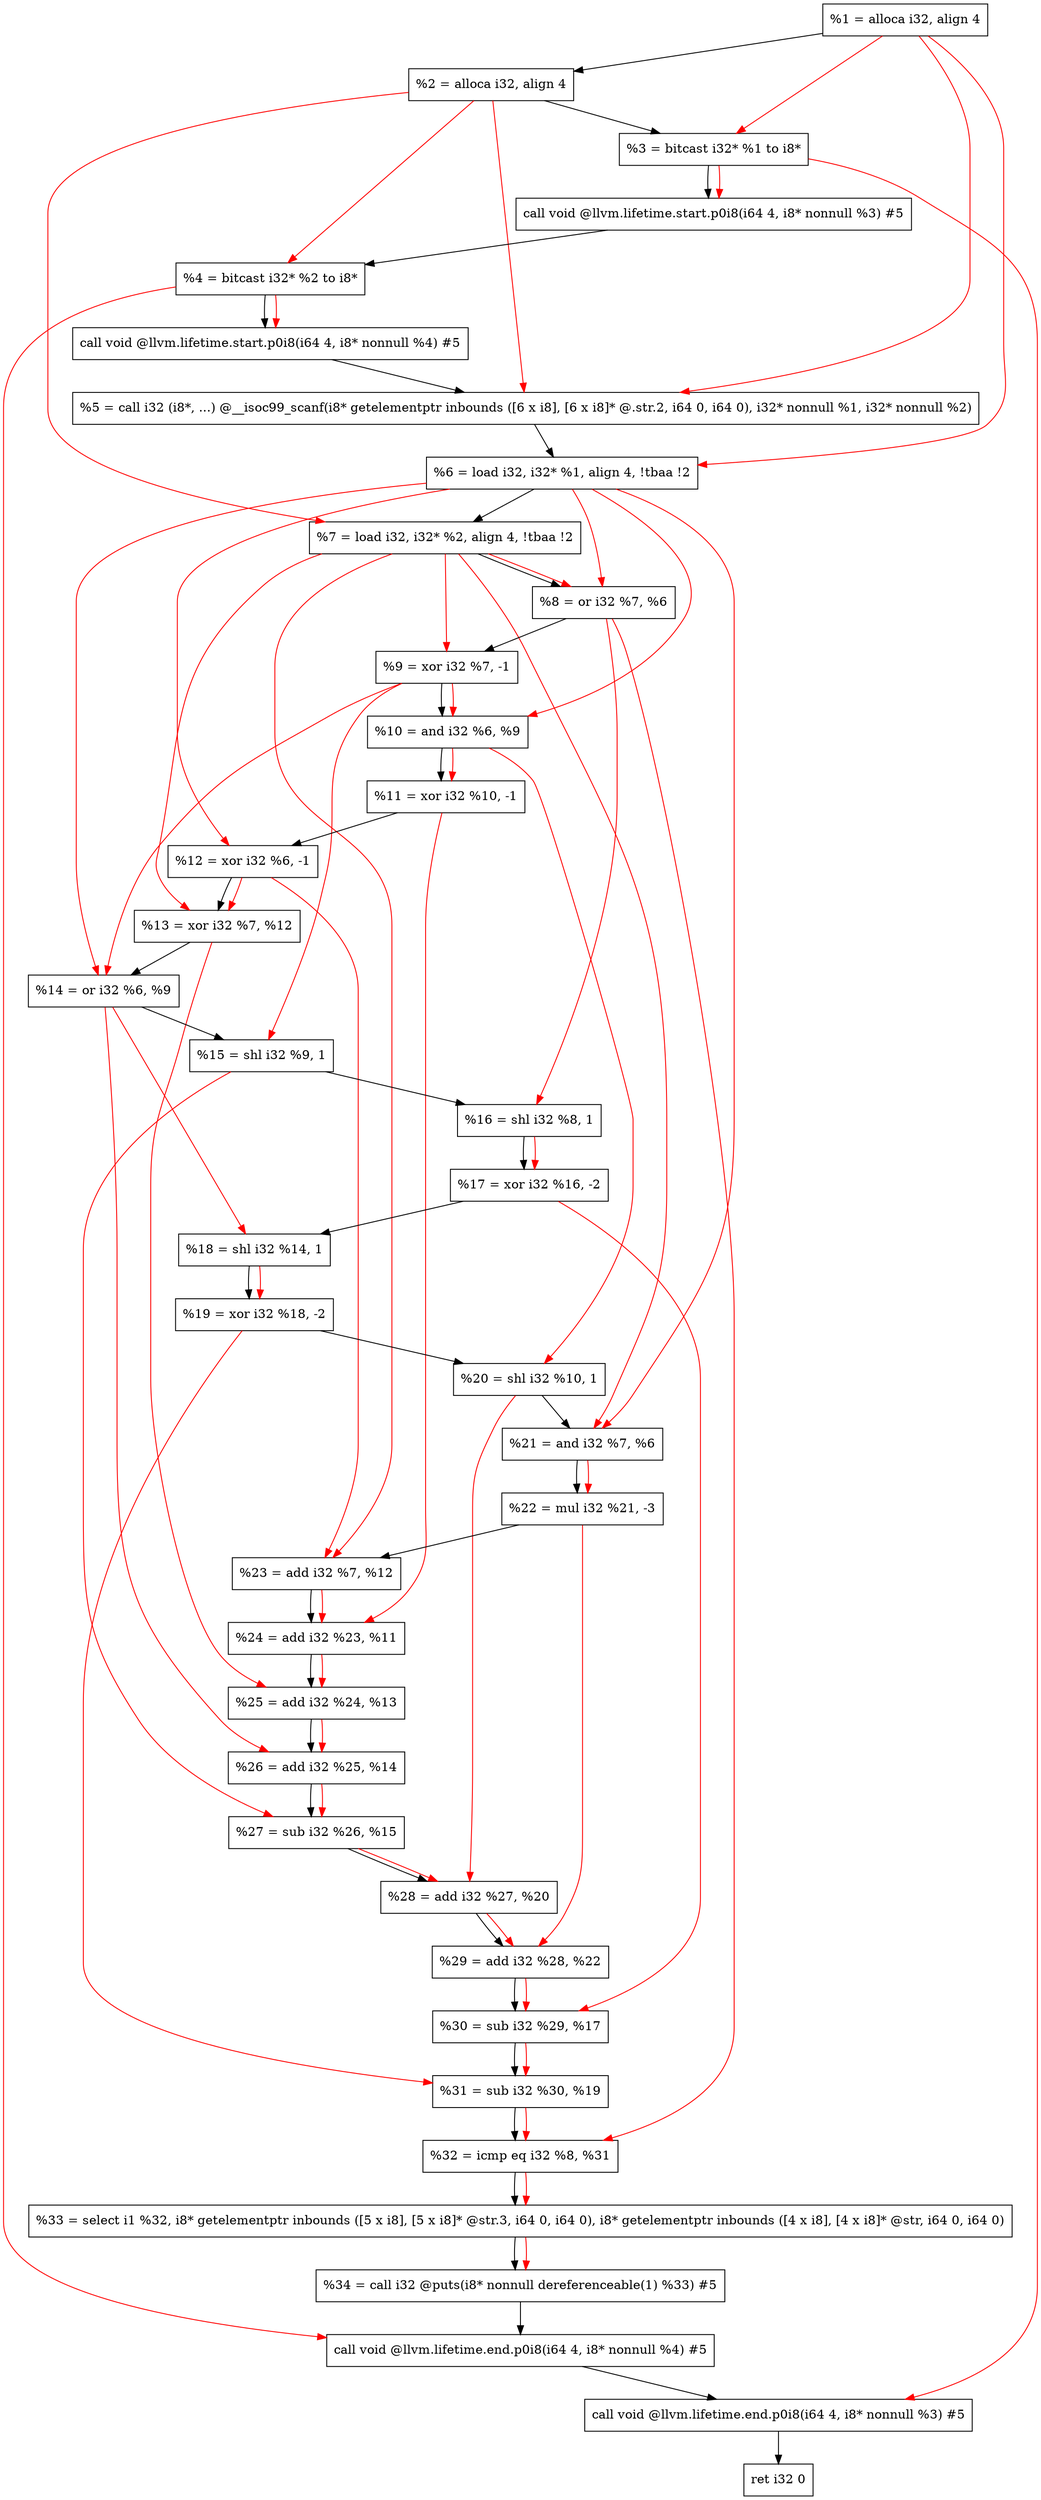 digraph "DFG for'main' function" {
	Node0x16ebd98[shape=record, label="  %1 = alloca i32, align 4"];
	Node0x16ebe18[shape=record, label="  %2 = alloca i32, align 4"];
	Node0x16ebea8[shape=record, label="  %3 = bitcast i32* %1 to i8*"];
	Node0x16ec308[shape=record, label="  call void @llvm.lifetime.start.p0i8(i64 4, i8* nonnull %3) #5"];
	Node0x16ec3e8[shape=record, label="  %4 = bitcast i32* %2 to i8*"];
	Node0x16ec508[shape=record, label="  call void @llvm.lifetime.start.p0i8(i64 4, i8* nonnull %4) #5"];
	Node0x16ec740[shape=record, label="  %5 = call i32 (i8*, ...) @__isoc99_scanf(i8* getelementptr inbounds ([6 x i8], [6 x i8]* @.str.2, i64 0, i64 0), i32* nonnull %1, i32* nonnull %2)"];
	Node0x16ec7f8[shape=record, label="  %6 = load i32, i32* %1, align 4, !tbaa !2"];
	Node0x16ed768[shape=record, label="  %7 = load i32, i32* %2, align 4, !tbaa !2"];
	Node0x16eddf0[shape=record, label="  %8 = or i32 %7, %6"];
	Node0x16ede60[shape=record, label="  %9 = xor i32 %7, -1"];
	Node0x16eded0[shape=record, label="  %10 = and i32 %6, %9"];
	Node0x16edf40[shape=record, label="  %11 = xor i32 %10, -1"];
	Node0x16edfb0[shape=record, label="  %12 = xor i32 %6, -1"];
	Node0x16ee020[shape=record, label="  %13 = xor i32 %7, %12"];
	Node0x16ee090[shape=record, label="  %14 = or i32 %6, %9"];
	Node0x16ee100[shape=record, label="  %15 = shl i32 %9, 1"];
	Node0x16ee170[shape=record, label="  %16 = shl i32 %8, 1"];
	Node0x16ee1e0[shape=record, label="  %17 = xor i32 %16, -2"];
	Node0x16ee250[shape=record, label="  %18 = shl i32 %14, 1"];
	Node0x16ee2c0[shape=record, label="  %19 = xor i32 %18, -2"];
	Node0x16ee330[shape=record, label="  %20 = shl i32 %10, 1"];
	Node0x16ee3a0[shape=record, label="  %21 = and i32 %7, %6"];
	Node0x16ee410[shape=record, label="  %22 = mul i32 %21, -3"];
	Node0x16ee480[shape=record, label="  %23 = add i32 %7, %12"];
	Node0x16ee4f0[shape=record, label="  %24 = add i32 %23, %11"];
	Node0x16ee560[shape=record, label="  %25 = add i32 %24, %13"];
	Node0x16ee5d0[shape=record, label="  %26 = add i32 %25, %14"];
	Node0x16ee640[shape=record, label="  %27 = sub i32 %26, %15"];
	Node0x16ee6b0[shape=record, label="  %28 = add i32 %27, %20"];
	Node0x16ee720[shape=record, label="  %29 = add i32 %28, %22"];
	Node0x16ee790[shape=record, label="  %30 = sub i32 %29, %17"];
	Node0x16ee800[shape=record, label="  %31 = sub i32 %30, %19"];
	Node0x16ee870[shape=record, label="  %32 = icmp eq i32 %8, %31"];
	Node0x168c9d8[shape=record, label="  %33 = select i1 %32, i8* getelementptr inbounds ([5 x i8], [5 x i8]* @str.3, i64 0, i64 0), i8* getelementptr inbounds ([4 x i8], [4 x i8]* @str, i64 0, i64 0)"];
	Node0x16eeb10[shape=record, label="  %34 = call i32 @puts(i8* nonnull dereferenceable(1) %33) #5"];
	Node0x16eed68[shape=record, label="  call void @llvm.lifetime.end.p0i8(i64 4, i8* nonnull %4) #5"];
	Node0x16eeec8[shape=record, label="  call void @llvm.lifetime.end.p0i8(i64 4, i8* nonnull %3) #5"];
	Node0x16eef88[shape=record, label="  ret i32 0"];
	Node0x16ebd98 -> Node0x16ebe18;
	Node0x16ebe18 -> Node0x16ebea8;
	Node0x16ebea8 -> Node0x16ec308;
	Node0x16ec308 -> Node0x16ec3e8;
	Node0x16ec3e8 -> Node0x16ec508;
	Node0x16ec508 -> Node0x16ec740;
	Node0x16ec740 -> Node0x16ec7f8;
	Node0x16ec7f8 -> Node0x16ed768;
	Node0x16ed768 -> Node0x16eddf0;
	Node0x16eddf0 -> Node0x16ede60;
	Node0x16ede60 -> Node0x16eded0;
	Node0x16eded0 -> Node0x16edf40;
	Node0x16edf40 -> Node0x16edfb0;
	Node0x16edfb0 -> Node0x16ee020;
	Node0x16ee020 -> Node0x16ee090;
	Node0x16ee090 -> Node0x16ee100;
	Node0x16ee100 -> Node0x16ee170;
	Node0x16ee170 -> Node0x16ee1e0;
	Node0x16ee1e0 -> Node0x16ee250;
	Node0x16ee250 -> Node0x16ee2c0;
	Node0x16ee2c0 -> Node0x16ee330;
	Node0x16ee330 -> Node0x16ee3a0;
	Node0x16ee3a0 -> Node0x16ee410;
	Node0x16ee410 -> Node0x16ee480;
	Node0x16ee480 -> Node0x16ee4f0;
	Node0x16ee4f0 -> Node0x16ee560;
	Node0x16ee560 -> Node0x16ee5d0;
	Node0x16ee5d0 -> Node0x16ee640;
	Node0x16ee640 -> Node0x16ee6b0;
	Node0x16ee6b0 -> Node0x16ee720;
	Node0x16ee720 -> Node0x16ee790;
	Node0x16ee790 -> Node0x16ee800;
	Node0x16ee800 -> Node0x16ee870;
	Node0x16ee870 -> Node0x168c9d8;
	Node0x168c9d8 -> Node0x16eeb10;
	Node0x16eeb10 -> Node0x16eed68;
	Node0x16eed68 -> Node0x16eeec8;
	Node0x16eeec8 -> Node0x16eef88;
edge [color=red]
	Node0x16ebd98 -> Node0x16ebea8;
	Node0x16ebea8 -> Node0x16ec308;
	Node0x16ebe18 -> Node0x16ec3e8;
	Node0x16ec3e8 -> Node0x16ec508;
	Node0x16ebd98 -> Node0x16ec740;
	Node0x16ebe18 -> Node0x16ec740;
	Node0x16ebd98 -> Node0x16ec7f8;
	Node0x16ebe18 -> Node0x16ed768;
	Node0x16ed768 -> Node0x16eddf0;
	Node0x16ec7f8 -> Node0x16eddf0;
	Node0x16ed768 -> Node0x16ede60;
	Node0x16ec7f8 -> Node0x16eded0;
	Node0x16ede60 -> Node0x16eded0;
	Node0x16eded0 -> Node0x16edf40;
	Node0x16ec7f8 -> Node0x16edfb0;
	Node0x16ed768 -> Node0x16ee020;
	Node0x16edfb0 -> Node0x16ee020;
	Node0x16ec7f8 -> Node0x16ee090;
	Node0x16ede60 -> Node0x16ee090;
	Node0x16ede60 -> Node0x16ee100;
	Node0x16eddf0 -> Node0x16ee170;
	Node0x16ee170 -> Node0x16ee1e0;
	Node0x16ee090 -> Node0x16ee250;
	Node0x16ee250 -> Node0x16ee2c0;
	Node0x16eded0 -> Node0x16ee330;
	Node0x16ed768 -> Node0x16ee3a0;
	Node0x16ec7f8 -> Node0x16ee3a0;
	Node0x16ee3a0 -> Node0x16ee410;
	Node0x16ed768 -> Node0x16ee480;
	Node0x16edfb0 -> Node0x16ee480;
	Node0x16ee480 -> Node0x16ee4f0;
	Node0x16edf40 -> Node0x16ee4f0;
	Node0x16ee4f0 -> Node0x16ee560;
	Node0x16ee020 -> Node0x16ee560;
	Node0x16ee560 -> Node0x16ee5d0;
	Node0x16ee090 -> Node0x16ee5d0;
	Node0x16ee5d0 -> Node0x16ee640;
	Node0x16ee100 -> Node0x16ee640;
	Node0x16ee640 -> Node0x16ee6b0;
	Node0x16ee330 -> Node0x16ee6b0;
	Node0x16ee6b0 -> Node0x16ee720;
	Node0x16ee410 -> Node0x16ee720;
	Node0x16ee720 -> Node0x16ee790;
	Node0x16ee1e0 -> Node0x16ee790;
	Node0x16ee790 -> Node0x16ee800;
	Node0x16ee2c0 -> Node0x16ee800;
	Node0x16eddf0 -> Node0x16ee870;
	Node0x16ee800 -> Node0x16ee870;
	Node0x16ee870 -> Node0x168c9d8;
	Node0x168c9d8 -> Node0x16eeb10;
	Node0x16ec3e8 -> Node0x16eed68;
	Node0x16ebea8 -> Node0x16eeec8;
}
